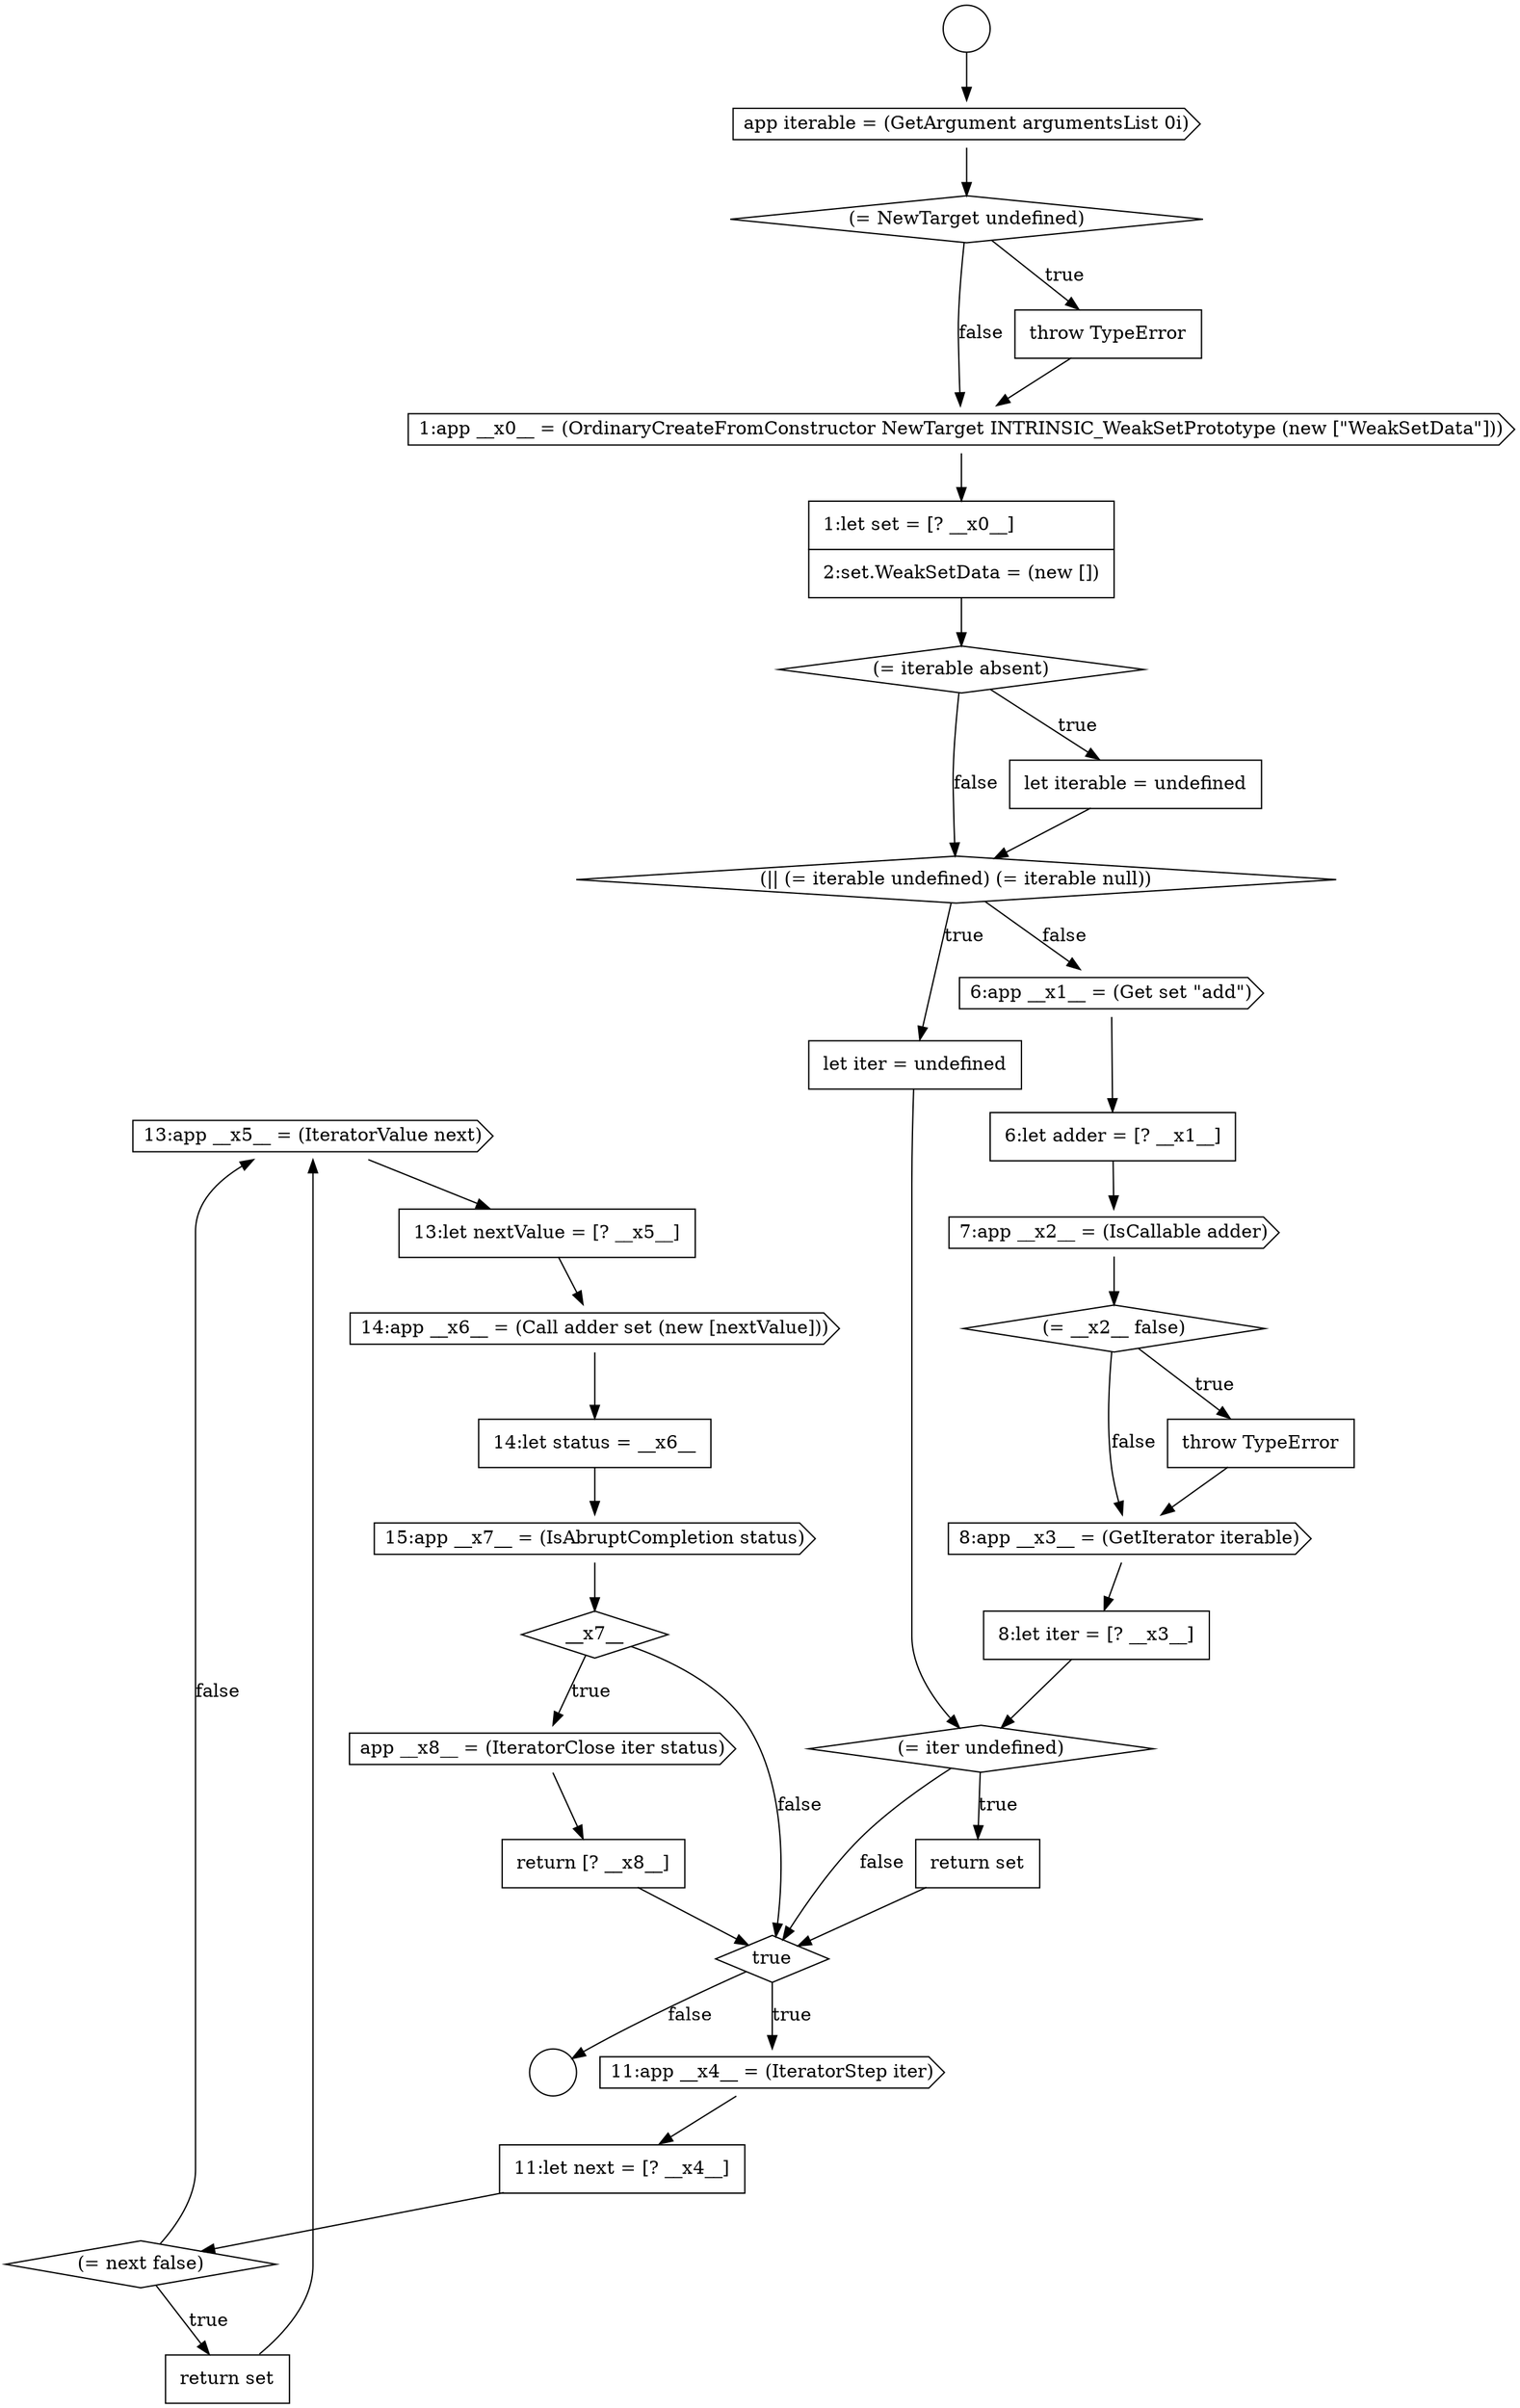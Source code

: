 digraph {
  node15331 [shape=cds, label=<<font color="black">13:app __x5__ = (IteratorValue next)</font>> color="black" fillcolor="white" style=filled]
  node15311 [shape=cds, label=<<font color="black">1:app __x0__ = (OrdinaryCreateFromConstructor NewTarget INTRINSIC_WeakSetPrototype (new [&quot;WeakSetData&quot;]))</font>> color="black" fillcolor="white" style=filled]
  node15330 [shape=none, margin=0, label=<<font color="black">
    <table border="0" cellborder="1" cellspacing="0" cellpadding="10">
      <tr><td align="left">return set</td></tr>
    </table>
  </font>> color="black" fillcolor="white" style=filled]
  node15313 [shape=diamond, label=<<font color="black">(= iterable absent)</font>> color="black" fillcolor="white" style=filled]
  node15312 [shape=none, margin=0, label=<<font color="black">
    <table border="0" cellborder="1" cellspacing="0" cellpadding="10">
      <tr><td align="left">1:let set = [? __x0__]</td></tr>
      <tr><td align="left">2:set.WeakSetData = (new [])</td></tr>
    </table>
  </font>> color="black" fillcolor="white" style=filled]
  node15307 [shape=circle label=" " color="black" fillcolor="white" style=filled]
  node15334 [shape=none, margin=0, label=<<font color="black">
    <table border="0" cellborder="1" cellspacing="0" cellpadding="10">
      <tr><td align="left">14:let status = __x6__</td></tr>
    </table>
  </font>> color="black" fillcolor="white" style=filled]
  node15320 [shape=diamond, label=<<font color="black">(= __x2__ false)</font>> color="black" fillcolor="white" style=filled]
  node15329 [shape=diamond, label=<<font color="black">(= next false)</font>> color="black" fillcolor="white" style=filled]
  node15316 [shape=none, margin=0, label=<<font color="black">
    <table border="0" cellborder="1" cellspacing="0" cellpadding="10">
      <tr><td align="left">let iter = undefined</td></tr>
    </table>
  </font>> color="black" fillcolor="white" style=filled]
  node15326 [shape=diamond, label=<<font color="black">true</font>> color="black" fillcolor="white" style=filled]
  node15309 [shape=diamond, label=<<font color="black">(= NewTarget undefined)</font>> color="black" fillcolor="white" style=filled]
  node15337 [shape=cds, label=<<font color="black">app __x8__ = (IteratorClose iter status)</font>> color="black" fillcolor="white" style=filled]
  node15324 [shape=diamond, label=<<font color="black">(= iter undefined)</font>> color="black" fillcolor="white" style=filled]
  node15314 [shape=none, margin=0, label=<<font color="black">
    <table border="0" cellborder="1" cellspacing="0" cellpadding="10">
      <tr><td align="left">let iterable = undefined</td></tr>
    </table>
  </font>> color="black" fillcolor="white" style=filled]
  node15325 [shape=none, margin=0, label=<<font color="black">
    <table border="0" cellborder="1" cellspacing="0" cellpadding="10">
      <tr><td align="left">return set</td></tr>
    </table>
  </font>> color="black" fillcolor="white" style=filled]
  node15335 [shape=cds, label=<<font color="black">15:app __x7__ = (IsAbruptCompletion status)</font>> color="black" fillcolor="white" style=filled]
  node15318 [shape=none, margin=0, label=<<font color="black">
    <table border="0" cellborder="1" cellspacing="0" cellpadding="10">
      <tr><td align="left">6:let adder = [? __x1__]</td></tr>
    </table>
  </font>> color="black" fillcolor="white" style=filled]
  node15306 [shape=circle label=" " color="black" fillcolor="white" style=filled]
  node15338 [shape=none, margin=0, label=<<font color="black">
    <table border="0" cellborder="1" cellspacing="0" cellpadding="10">
      <tr><td align="left">return [? __x8__]</td></tr>
    </table>
  </font>> color="black" fillcolor="white" style=filled]
  node15328 [shape=none, margin=0, label=<<font color="black">
    <table border="0" cellborder="1" cellspacing="0" cellpadding="10">
      <tr><td align="left">11:let next = [? __x4__]</td></tr>
    </table>
  </font>> color="black" fillcolor="white" style=filled]
  node15321 [shape=none, margin=0, label=<<font color="black">
    <table border="0" cellborder="1" cellspacing="0" cellpadding="10">
      <tr><td align="left">throw TypeError</td></tr>
    </table>
  </font>> color="black" fillcolor="white" style=filled]
  node15322 [shape=cds, label=<<font color="black">8:app __x3__ = (GetIterator iterable)</font>> color="black" fillcolor="white" style=filled]
  node15317 [shape=cds, label=<<font color="black">6:app __x1__ = (Get set &quot;add&quot;)</font>> color="black" fillcolor="white" style=filled]
  node15308 [shape=cds, label=<<font color="black">app iterable = (GetArgument argumentsList 0i)</font>> color="black" fillcolor="white" style=filled]
  node15333 [shape=cds, label=<<font color="black">14:app __x6__ = (Call adder set (new [nextValue]))</font>> color="black" fillcolor="white" style=filled]
  node15323 [shape=none, margin=0, label=<<font color="black">
    <table border="0" cellborder="1" cellspacing="0" cellpadding="10">
      <tr><td align="left">8:let iter = [? __x3__]</td></tr>
    </table>
  </font>> color="black" fillcolor="white" style=filled]
  node15332 [shape=none, margin=0, label=<<font color="black">
    <table border="0" cellborder="1" cellspacing="0" cellpadding="10">
      <tr><td align="left">13:let nextValue = [? __x5__]</td></tr>
    </table>
  </font>> color="black" fillcolor="white" style=filled]
  node15319 [shape=cds, label=<<font color="black">7:app __x2__ = (IsCallable adder)</font>> color="black" fillcolor="white" style=filled]
  node15315 [shape=diamond, label=<<font color="black">(|| (= iterable undefined) (= iterable null))</font>> color="black" fillcolor="white" style=filled]
  node15336 [shape=diamond, label=<<font color="black">__x7__</font>> color="black" fillcolor="white" style=filled]
  node15310 [shape=none, margin=0, label=<<font color="black">
    <table border="0" cellborder="1" cellspacing="0" cellpadding="10">
      <tr><td align="left">throw TypeError</td></tr>
    </table>
  </font>> color="black" fillcolor="white" style=filled]
  node15327 [shape=cds, label=<<font color="black">11:app __x4__ = (IteratorStep iter)</font>> color="black" fillcolor="white" style=filled]
  node15321 -> node15322 [ color="black"]
  node15330 -> node15331 [ color="black"]
  node15338 -> node15326 [ color="black"]
  node15309 -> node15310 [label=<<font color="black">true</font>> color="black"]
  node15309 -> node15311 [label=<<font color="black">false</font>> color="black"]
  node15311 -> node15312 [ color="black"]
  node15323 -> node15324 [ color="black"]
  node15315 -> node15316 [label=<<font color="black">true</font>> color="black"]
  node15315 -> node15317 [label=<<font color="black">false</font>> color="black"]
  node15336 -> node15337 [label=<<font color="black">true</font>> color="black"]
  node15336 -> node15326 [label=<<font color="black">false</font>> color="black"]
  node15334 -> node15335 [ color="black"]
  node15306 -> node15308 [ color="black"]
  node15314 -> node15315 [ color="black"]
  node15329 -> node15330 [label=<<font color="black">true</font>> color="black"]
  node15329 -> node15331 [label=<<font color="black">false</font>> color="black"]
  node15326 -> node15327 [label=<<font color="black">true</font>> color="black"]
  node15326 -> node15307 [label=<<font color="black">false</font>> color="black"]
  node15310 -> node15311 [ color="black"]
  node15324 -> node15325 [label=<<font color="black">true</font>> color="black"]
  node15324 -> node15326 [label=<<font color="black">false</font>> color="black"]
  node15328 -> node15329 [ color="black"]
  node15333 -> node15334 [ color="black"]
  node15312 -> node15313 [ color="black"]
  node15337 -> node15338 [ color="black"]
  node15332 -> node15333 [ color="black"]
  node15313 -> node15314 [label=<<font color="black">true</font>> color="black"]
  node15313 -> node15315 [label=<<font color="black">false</font>> color="black"]
  node15322 -> node15323 [ color="black"]
  node15327 -> node15328 [ color="black"]
  node15318 -> node15319 [ color="black"]
  node15320 -> node15321 [label=<<font color="black">true</font>> color="black"]
  node15320 -> node15322 [label=<<font color="black">false</font>> color="black"]
  node15335 -> node15336 [ color="black"]
  node15319 -> node15320 [ color="black"]
  node15308 -> node15309 [ color="black"]
  node15325 -> node15326 [ color="black"]
  node15331 -> node15332 [ color="black"]
  node15317 -> node15318 [ color="black"]
  node15316 -> node15324 [ color="black"]
}
